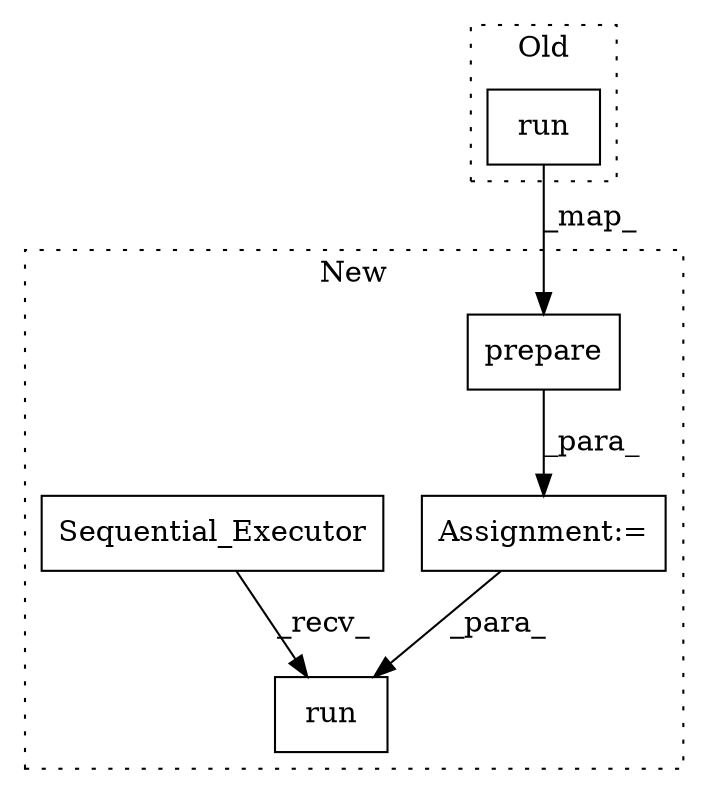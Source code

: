 digraph G {
subgraph cluster0 {
1 [label="run" a="32" s="4621" l="5" shape="box"];
label = "Old";
style="dotted";
}
subgraph cluster1 {
2 [label="prepare" a="32" s="4033" l="9" shape="box"];
3 [label="Assignment:=" a="7" s="4008" l="1" shape="box"];
4 [label="run" a="32" s="4072,4079" l="4,1" shape="box"];
5 [label="Sequential_Executor" a="32" s="4048,4070" l="20,1" shape="box"];
label = "New";
style="dotted";
}
1 -> 2 [label="_map_"];
2 -> 3 [label="_para_"];
3 -> 4 [label="_para_"];
5 -> 4 [label="_recv_"];
}